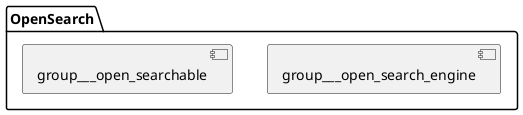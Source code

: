 @startuml
folder "OpenSearch" [[../groups/group___open_search.html]] {
[group___open_search_engine]
[group___open_searchable]
}
@enduml
